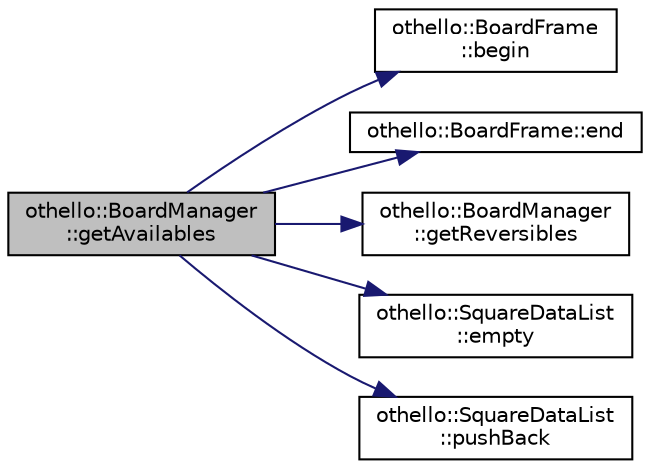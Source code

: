 digraph "othello::BoardManager::getAvailables"
{
  edge [fontname="Helvetica",fontsize="10",labelfontname="Helvetica",labelfontsize="10"];
  node [fontname="Helvetica",fontsize="10",shape=record];
  rankdir="LR";
  Node1 [label="othello::BoardManager\l::getAvailables",height=0.2,width=0.4,color="black", fillcolor="grey75", style="filled", fontcolor="black"];
  Node1 -> Node2 [color="midnightblue",fontsize="10",style="solid",fontname="Helvetica"];
  Node2 [label="othello::BoardFrame\l::begin",height=0.2,width=0.4,color="black", fillcolor="white", style="filled",URL="$d0/def/classothello_1_1_board_frame.html#ae7095450c5e36db6890c69f320211742"];
  Node1 -> Node3 [color="midnightblue",fontsize="10",style="solid",fontname="Helvetica"];
  Node3 [label="othello::BoardFrame::end",height=0.2,width=0.4,color="black", fillcolor="white", style="filled",URL="$d0/def/classothello_1_1_board_frame.html#a881d3b3bc8e72fc286ff017264a1e1ed"];
  Node1 -> Node4 [color="midnightblue",fontsize="10",style="solid",fontname="Helvetica"];
  Node4 [label="othello::BoardManager\l::getReversibles",height=0.2,width=0.4,color="black", fillcolor="white", style="filled",URL="$df/d71/classothello_1_1_board_manager.html#a6e63fe1a395ec362c5df5cf267a8017d"];
  Node1 -> Node5 [color="midnightblue",fontsize="10",style="solid",fontname="Helvetica"];
  Node5 [label="othello::SquareDataList\l::empty",height=0.2,width=0.4,color="black", fillcolor="white", style="filled",URL="$d0/df4/classothello_1_1_square_data_list.html#a4c9bcbe8f76c008ceba7c53ffc818664"];
  Node1 -> Node6 [color="midnightblue",fontsize="10",style="solid",fontname="Helvetica"];
  Node6 [label="othello::SquareDataList\l::pushBack",height=0.2,width=0.4,color="black", fillcolor="white", style="filled",URL="$d0/df4/classothello_1_1_square_data_list.html#a24b9d3296c8b628e4d45c7c20f2bb28d"];
}
